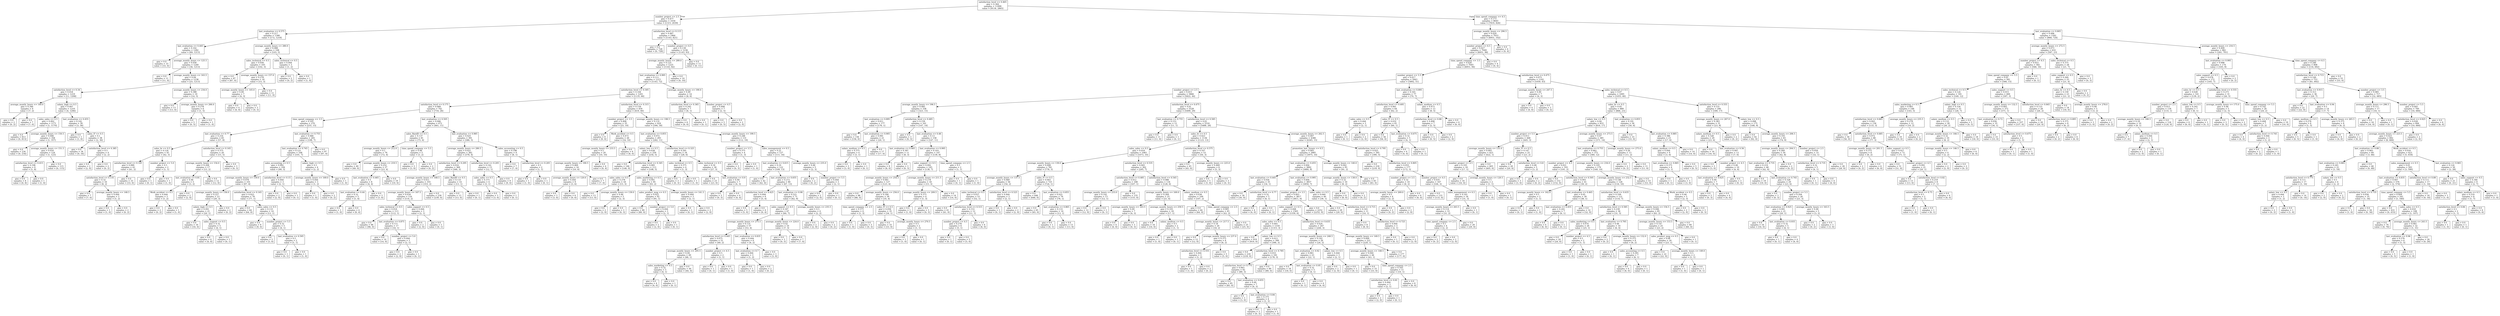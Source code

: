 digraph Tree {
node [shape=box] ;
0 [label="satisfaction_level <= 0.465\ngini = 0.364\nsamples = 11999\nvalue = [9134, 2865]"] ;
1 [label="number_project <= 2.5\ngini = 0.477\nsamples = 3354\nvalue = [1315, 2039]"] ;
0 -> 1 [labeldistance=2.5, labelangle=45, headlabel="True"] ;
2 [label="last_evaluation <= 0.575\ngini = 0.217\nsamples = 1390\nvalue = [172, 1218]"] ;
1 -> 2 ;
3 [label="last_evaluation <= 0.445\ngini = 0.102\nsamples = 1282\nvalue = [69, 1213]"] ;
2 -> 3 ;
4 [label="gini = 0.0\nsamples = 33\nvalue = [33, 0]"] ;
3 -> 4 ;
5 [label="average_montly_hours <= 125.5\ngini = 0.056\nsamples = 1249\nvalue = [36, 1213]"] ;
3 -> 5 ;
6 [label="gini = 0.0\nsamples = 11\nvalue = [11, 0]"] ;
5 -> 6 ;
7 [label="average_montly_hours <= 163.5\ngini = 0.04\nsamples = 1238\nvalue = [25, 1213]"] ;
5 -> 7 ;
8 [label="satisfaction_level <= 0.34\ngini = 0.018\nsamples = 1219\nvalue = [11, 1208]"] ;
7 -> 8 ;
9 [label="average_montly_hours <= 140.0\ngini = 0.346\nsamples = 9\nvalue = [7, 2]"] ;
8 -> 9 ;
10 [label="gini = 0.0\nsamples = 2\nvalue = [0, 2]"] ;
9 -> 10 ;
11 [label="gini = 0.0\nsamples = 7\nvalue = [7, 0]"] ;
9 -> 11 ;
12 [label="salary_high <= 0.5\ngini = 0.007\nsamples = 1210\nvalue = [4, 1206]"] ;
8 -> 12 ;
13 [label="sales_sales <= 0.5\ngini = 0.002\nsamples = 1171\nvalue = [1, 1170]"] ;
12 -> 13 ;
14 [label="gini = 0.0\nsamples = 813\nvalue = [0, 813]"] ;
13 -> 14 ;
15 [label="average_montly_hours <= 150.5\ngini = 0.006\nsamples = 358\nvalue = [1, 357]"] ;
13 -> 15 ;
16 [label="gini = 0.0\nsamples = 234\nvalue = [0, 234]"] ;
15 -> 16 ;
17 [label="average_montly_hours <= 151.5\ngini = 0.016\nsamples = 124\nvalue = [1, 123]"] ;
15 -> 17 ;
18 [label="satisfaction_level <= 0.415\ngini = 0.198\nsamples = 9\nvalue = [1, 8]"] ;
17 -> 18 ;
19 [label="gini = 0.0\nsamples = 8\nvalue = [0, 8]"] ;
18 -> 19 ;
20 [label="gini = 0.0\nsamples = 1\nvalue = [1, 0]"] ;
18 -> 20 ;
21 [label="gini = 0.0\nsamples = 115\nvalue = [0, 115]"] ;
17 -> 21 ;
22 [label="last_evaluation <= 0.455\ngini = 0.142\nsamples = 39\nvalue = [3, 36]"] ;
12 -> 22 ;
23 [label="gini = 0.0\nsamples = 1\nvalue = [1, 0]"] ;
22 -> 23 ;
24 [label="sales_IT <= 0.5\ngini = 0.1\nsamples = 38\nvalue = [2, 36]"] ;
22 -> 24 ;
25 [label="gini = 0.0\nsamples = 34\nvalue = [0, 34]"] ;
24 -> 25 ;
26 [label="satisfaction_level <= 0.385\ngini = 0.5\nsamples = 4\nvalue = [2, 2]"] ;
24 -> 26 ;
27 [label="gini = 0.0\nsamples = 2\nvalue = [2, 0]"] ;
26 -> 27 ;
28 [label="gini = 0.0\nsamples = 2\nvalue = [0, 2]"] ;
26 -> 28 ;
29 [label="average_montly_hours <= 234.0\ngini = 0.388\nsamples = 19\nvalue = [14, 5]"] ;
7 -> 29 ;
30 [label="gini = 0.0\nsamples = 13\nvalue = [13, 0]"] ;
29 -> 30 ;
31 [label="average_montly_hours <= 266.0\ngini = 0.278\nsamples = 6\nvalue = [1, 5]"] ;
29 -> 31 ;
32 [label="gini = 0.0\nsamples = 5\nvalue = [0, 5]"] ;
31 -> 32 ;
33 [label="gini = 0.0\nsamples = 1\nvalue = [1, 0]"] ;
31 -> 33 ;
34 [label="average_montly_hours <= 280.0\ngini = 0.088\nsamples = 108\nvalue = [103, 5]"] ;
2 -> 34 ;
35 [label="sales_technical <= 0.5\ngini = 0.056\nsamples = 105\nvalue = [102, 3]"] ;
34 -> 35 ;
36 [label="gini = 0.0\nsamples = 87\nvalue = [87, 0]"] ;
35 -> 36 ;
37 [label="average_montly_hours <= 157.0\ngini = 0.278\nsamples = 18\nvalue = [15, 3]"] ;
35 -> 37 ;
38 [label="average_montly_hours <= 145.0\ngini = 0.49\nsamples = 7\nvalue = [4, 3]"] ;
37 -> 38 ;
39 [label="gini = 0.0\nsamples = 4\nvalue = [4, 0]"] ;
38 -> 39 ;
40 [label="gini = 0.0\nsamples = 3\nvalue = [0, 3]"] ;
38 -> 40 ;
41 [label="gini = 0.0\nsamples = 11\nvalue = [11, 0]"] ;
37 -> 41 ;
42 [label="sales_technical <= 0.5\ngini = 0.444\nsamples = 3\nvalue = [1, 2]"] ;
34 -> 42 ;
43 [label="gini = 0.0\nsamples = 2\nvalue = [0, 2]"] ;
42 -> 43 ;
44 [label="gini = 0.0\nsamples = 1\nvalue = [1, 0]"] ;
42 -> 44 ;
45 [label="satisfaction_level <= 0.115\ngini = 0.487\nsamples = 1964\nvalue = [1143, 821]"] ;
1 -> 45 ;
46 [label="gini = 0.0\nsamples = 728\nvalue = [0, 728]"] ;
45 -> 46 ;
47 [label="number_project <= 6.5\ngini = 0.139\nsamples = 1236\nvalue = [1143, 93]"] ;
45 -> 47 ;
48 [label="average_montly_hours <= 289.0\ngini = 0.125\nsamples = 1225\nvalue = [1143, 82]"] ;
47 -> 48 ;
49 [label="last_evaluation <= 0.995\ngini = 0.111\nsamples = 1215\nvalue = [1143, 72]"] ;
48 -> 49 ;
50 [label="satisfaction_level <= 0.305\ngini = 0.104\nsamples = 1201\nvalue = [1135, 66]"] ;
49 -> 50 ;
51 [label="satisfaction_level <= 0.175\ngini = 0.068\nsamples = 742\nvalue = [716, 26]"] ;
50 -> 51 ;
52 [label="time_spend_company <= 3.5\ngini = 0.105\nsamples = 270\nvalue = [255, 15]"] ;
51 -> 52 ;
53 [label="last_evaluation <= 0.77\ngini = 0.216\nsamples = 65\nvalue = [57, 8]"] ;
52 -> 53 ;
54 [label="sales_hr <= 0.5\ngini = 0.124\nsamples = 45\nvalue = [42, 3]"] ;
53 -> 54 ;
55 [label="satisfaction_level <= 0.145\ngini = 0.089\nsamples = 43\nvalue = [41, 2]"] ;
54 -> 55 ;
56 [label="satisfaction_level <= 0.135\ngini = 0.32\nsamples = 10\nvalue = [8, 2]"] ;
55 -> 56 ;
57 [label="gini = 0.0\nsamples = 7\nvalue = [7, 0]"] ;
56 -> 57 ;
58 [label="average_montly_hours <= 148.5\ngini = 0.444\nsamples = 3\nvalue = [1, 2]"] ;
56 -> 58 ;
59 [label="gini = 0.0\nsamples = 1\nvalue = [1, 0]"] ;
58 -> 59 ;
60 [label="gini = 0.0\nsamples = 2\nvalue = [0, 2]"] ;
58 -> 60 ;
61 [label="gini = 0.0\nsamples = 33\nvalue = [33, 0]"] ;
55 -> 61 ;
62 [label="number_project <= 5.0\ngini = 0.5\nsamples = 2\nvalue = [1, 1]"] ;
54 -> 62 ;
63 [label="gini = 0.0\nsamples = 1\nvalue = [0, 1]"] ;
62 -> 63 ;
64 [label="gini = 0.0\nsamples = 1\nvalue = [1, 0]"] ;
62 -> 64 ;
65 [label="satisfaction_level <= 0.165\ngini = 0.375\nsamples = 20\nvalue = [15, 5]"] ;
53 -> 65 ;
66 [label="average_montly_hours <= 154.0\ngini = 0.208\nsamples = 17\nvalue = [15, 2]"] ;
65 -> 66 ;
67 [label="last_evaluation <= 0.81\ngini = 0.48\nsamples = 5\nvalue = [3, 2]"] ;
66 -> 67 ;
68 [label="Work_accident <= 0.5\ngini = 0.444\nsamples = 3\nvalue = [1, 2]"] ;
67 -> 68 ;
69 [label="gini = 0.0\nsamples = 2\nvalue = [0, 2]"] ;
68 -> 69 ;
70 [label="gini = 0.0\nsamples = 1\nvalue = [1, 0]"] ;
68 -> 70 ;
71 [label="gini = 0.0\nsamples = 2\nvalue = [2, 0]"] ;
67 -> 71 ;
72 [label="gini = 0.0\nsamples = 12\nvalue = [12, 0]"] ;
66 -> 72 ;
73 [label="gini = 0.0\nsamples = 3\nvalue = [0, 3]"] ;
65 -> 73 ;
74 [label="last_evaluation <= 0.755\ngini = 0.066\nsamples = 205\nvalue = [198, 7]"] ;
52 -> 74 ;
75 [label="last_evaluation <= 0.745\ngini = 0.121\nsamples = 108\nvalue = [101, 7]"] ;
74 -> 75 ;
76 [label="sales_accounting <= 0.5\ngini = 0.092\nsamples = 104\nvalue = [99, 5]"] ;
75 -> 76 ;
77 [label="average_montly_hours <= 159.0\ngini = 0.076\nsamples = 101\nvalue = [97, 4]"] ;
76 -> 77 ;
78 [label="average_montly_hours <= 156.0\ngini = 0.227\nsamples = 23\nvalue = [20, 3]"] ;
77 -> 78 ;
79 [label="salary_high <= 0.5\ngini = 0.091\nsamples = 21\nvalue = [20, 1]"] ;
78 -> 79 ;
80 [label="gini = 0.0\nsamples = 16\nvalue = [16, 0]"] ;
79 -> 80 ;
81 [label="sales_support <= 0.5\ngini = 0.32\nsamples = 5\nvalue = [4, 1]"] ;
79 -> 81 ;
82 [label="gini = 0.0\nsamples = 4\nvalue = [4, 0]"] ;
81 -> 82 ;
83 [label="gini = 0.0\nsamples = 1\nvalue = [0, 1]"] ;
81 -> 83 ;
84 [label="gini = 0.0\nsamples = 2\nvalue = [0, 2]"] ;
78 -> 84 ;
85 [label="satisfaction_level <= 0.165\ngini = 0.025\nsamples = 78\nvalue = [77, 1]"] ;
77 -> 85 ;
86 [label="gini = 0.0\nsamples = 64\nvalue = [64, 0]"] ;
85 -> 86 ;
87 [label="sales_sales <= 0.5\ngini = 0.133\nsamples = 14\nvalue = [13, 1]"] ;
85 -> 87 ;
88 [label="gini = 0.0\nsamples = 9\nvalue = [9, 0]"] ;
87 -> 88 ;
89 [label="number_project <= 5.5\ngini = 0.32\nsamples = 5\nvalue = [4, 1]"] ;
87 -> 89 ;
90 [label="gini = 0.0\nsamples = 3\nvalue = [3, 0]"] ;
89 -> 90 ;
91 [label="last_evaluation <= 0.595\ngini = 0.5\nsamples = 2\nvalue = [1, 1]"] ;
89 -> 91 ;
92 [label="gini = 0.0\nsamples = 1\nvalue = [0, 1]"] ;
91 -> 92 ;
93 [label="gini = 0.0\nsamples = 1\nvalue = [1, 0]"] ;
91 -> 93 ;
94 [label="satisfaction_level <= 0.15\ngini = 0.444\nsamples = 3\nvalue = [2, 1]"] ;
76 -> 94 ;
95 [label="gini = 0.0\nsamples = 2\nvalue = [2, 0]"] ;
94 -> 95 ;
96 [label="gini = 0.0\nsamples = 1\nvalue = [0, 1]"] ;
94 -> 96 ;
97 [label="salary_high <= 0.5\ngini = 0.5\nsamples = 4\nvalue = [2, 2]"] ;
75 -> 97 ;
98 [label="average_montly_hours <= 169.0\ngini = 0.444\nsamples = 3\nvalue = [1, 2]"] ;
97 -> 98 ;
99 [label="gini = 0.0\nsamples = 1\nvalue = [1, 0]"] ;
98 -> 99 ;
100 [label="gini = 0.0\nsamples = 2\nvalue = [0, 2]"] ;
98 -> 100 ;
101 [label="gini = 0.0\nsamples = 1\nvalue = [1, 0]"] ;
97 -> 101 ;
102 [label="gini = 0.0\nsamples = 97\nvalue = [97, 0]"] ;
74 -> 102 ;
103 [label="last_evaluation <= 0.505\ngini = 0.046\nsamples = 472\nvalue = [461, 11]"] ;
51 -> 103 ;
104 [label="sales_RandD <= 0.5\ngini = 0.137\nsamples = 81\nvalue = [75, 6]"] ;
103 -> 104 ;
105 [label="average_montly_hours <= 212.0\ngini = 0.1\nsamples = 76\nvalue = [72, 4]"] ;
104 -> 105 ;
106 [label="gini = 0.0\nsamples = 49\nvalue = [49, 0]"] ;
105 -> 106 ;
107 [label="average_montly_hours <= 219.5\ngini = 0.252\nsamples = 27\nvalue = [23, 4]"] ;
105 -> 107 ;
108 [label="last_evaluation <= 0.465\ngini = 0.5\nsamples = 8\nvalue = [4, 4]"] ;
107 -> 108 ;
109 [label="last_evaluation <= 0.44\ngini = 0.32\nsamples = 5\nvalue = [1, 4]"] ;
108 -> 109 ;
110 [label="gini = 0.0\nsamples = 1\nvalue = [1, 0]"] ;
109 -> 110 ;
111 [label="gini = 0.0\nsamples = 4\nvalue = [0, 4]"] ;
109 -> 111 ;
112 [label="gini = 0.0\nsamples = 3\nvalue = [3, 0]"] ;
108 -> 112 ;
113 [label="gini = 0.0\nsamples = 19\nvalue = [19, 0]"] ;
107 -> 113 ;
114 [label="time_spend_company <= 5.5\ngini = 0.48\nsamples = 5\nvalue = [3, 2]"] ;
104 -> 114 ;
115 [label="gini = 0.0\nsamples = 3\nvalue = [3, 0]"] ;
114 -> 115 ;
116 [label="gini = 0.0\nsamples = 2\nvalue = [0, 2]"] ;
114 -> 116 ;
117 [label="last_evaluation <= 0.985\ngini = 0.025\nsamples = 391\nvalue = [386, 5]"] ;
103 -> 117 ;
118 [label="average_montly_hours <= 280.5\ngini = 0.021\nsamples = 382\nvalue = [378, 4]"] ;
117 -> 118 ;
119 [label="satisfaction_level <= 0.295\ngini = 0.016\nsamples = 369\nvalue = [366, 3]"] ;
118 -> 119 ;
120 [label="average_montly_hours <= 168.5\ngini = 0.011\nsamples = 355\nvalue = [353, 2]"] ;
119 -> 120 ;
121 [label="average_montly_hours <= 167.5\ngini = 0.034\nsamples = 116\nvalue = [114, 2]"] ;
120 -> 121 ;
122 [label="sales_technical <= 0.5\ngini = 0.018\nsamples = 113\nvalue = [112, 1]"] ;
121 -> 122 ;
123 [label="gini = 0.0\nsamples = 96\nvalue = [96, 0]"] ;
122 -> 123 ;
124 [label="last_evaluation <= 0.875\ngini = 0.111\nsamples = 17\nvalue = [16, 1]"] ;
122 -> 124 ;
125 [label="gini = 0.0\nsamples = 14\nvalue = [14, 0]"] ;
124 -> 125 ;
126 [label="number_project <= 5.0\ngini = 0.444\nsamples = 3\nvalue = [2, 1]"] ;
124 -> 126 ;
127 [label="gini = 0.0\nsamples = 2\nvalue = [2, 0]"] ;
126 -> 127 ;
128 [label="gini = 0.0\nsamples = 1\nvalue = [0, 1]"] ;
126 -> 128 ;
129 [label="sales_support <= 0.5\ngini = 0.444\nsamples = 3\nvalue = [2, 1]"] ;
121 -> 129 ;
130 [label="gini = 0.0\nsamples = 2\nvalue = [2, 0]"] ;
129 -> 130 ;
131 [label="gini = 0.0\nsamples = 1\nvalue = [0, 1]"] ;
129 -> 131 ;
132 [label="gini = 0.0\nsamples = 239\nvalue = [239, 0]"] ;
120 -> 132 ;
133 [label="sales_RandD <= 0.5\ngini = 0.133\nsamples = 14\nvalue = [13, 1]"] ;
119 -> 133 ;
134 [label="gini = 0.0\nsamples = 13\nvalue = [13, 0]"] ;
133 -> 134 ;
135 [label="gini = 0.0\nsamples = 1\nvalue = [0, 1]"] ;
133 -> 135 ;
136 [label="satisfaction_level <= 0.205\ngini = 0.142\nsamples = 13\nvalue = [12, 1]"] ;
118 -> 136 ;
137 [label="sales_sales <= 0.5\ngini = 0.375\nsamples = 4\nvalue = [3, 1]"] ;
136 -> 137 ;
138 [label="gini = 0.0\nsamples = 3\nvalue = [3, 0]"] ;
137 -> 138 ;
139 [label="gini = 0.0\nsamples = 1\nvalue = [0, 1]"] ;
137 -> 139 ;
140 [label="gini = 0.0\nsamples = 9\nvalue = [9, 0]"] ;
136 -> 140 ;
141 [label="sales_accounting <= 0.5\ngini = 0.198\nsamples = 9\nvalue = [8, 1]"] ;
117 -> 141 ;
142 [label="gini = 0.0\nsamples = 7\nvalue = [7, 0]"] ;
141 -> 142 ;
143 [label="satisfaction_level <= 0.205\ngini = 0.5\nsamples = 2\nvalue = [1, 1]"] ;
141 -> 143 ;
144 [label="gini = 0.0\nsamples = 1\nvalue = [1, 0]"] ;
143 -> 144 ;
145 [label="gini = 0.0\nsamples = 1\nvalue = [0, 1]"] ;
143 -> 145 ;
146 [label="satisfaction_level <= 0.315\ngini = 0.159\nsamples = 459\nvalue = [419, 40]"] ;
50 -> 146 ;
147 [label="number_project <= 3.5\ngini = 0.408\nsamples = 35\nvalue = [25, 10]"] ;
146 -> 147 ;
148 [label="gini = 0.0\nsamples = 9\nvalue = [9, 0]"] ;
147 -> 148 ;
149 [label="Work_accident <= 0.5\ngini = 0.473\nsamples = 26\nvalue = [16, 10]"] ;
147 -> 149 ;
150 [label="average_montly_hours <= 233.5\ngini = 0.5\nsamples = 20\nvalue = [10, 10]"] ;
149 -> 150 ;
151 [label="average_montly_hours <= 190.5\ngini = 0.469\nsamples = 16\nvalue = [10, 6]"] ;
150 -> 151 ;
152 [label="average_montly_hours <= 120.0\ngini = 0.444\nsamples = 9\nvalue = [3, 6]"] ;
151 -> 152 ;
153 [label="gini = 0.0\nsamples = 3\nvalue = [3, 0]"] ;
152 -> 153 ;
154 [label="gini = 0.0\nsamples = 6\nvalue = [0, 6]"] ;
152 -> 154 ;
155 [label="gini = 0.0\nsamples = 7\nvalue = [7, 0]"] ;
151 -> 155 ;
156 [label="gini = 0.0\nsamples = 4\nvalue = [0, 4]"] ;
150 -> 156 ;
157 [label="gini = 0.0\nsamples = 6\nvalue = [6, 0]"] ;
149 -> 157 ;
158 [label="average_montly_hours <= 198.5\ngini = 0.131\nsamples = 424\nvalue = [394, 30]"] ;
146 -> 158 ;
159 [label="last_evaluation <= 0.855\ngini = 0.072\nsamples = 293\nvalue = [282, 11]"] ;
158 -> 159 ;
160 [label="salary_low <= 0.5\ngini = 0.038\nsamples = 259\nvalue = [254, 5]"] ;
159 -> 160 ;
161 [label="gini = 0.0\nsamples = 146\nvalue = [146, 0]"] ;
160 -> 161 ;
162 [label="satisfaction_level <= 0.345\ngini = 0.085\nsamples = 113\nvalue = [108, 5]"] ;
160 -> 162 ;
163 [label="sales_sales <= 0.5\ngini = 0.278\nsamples = 18\nvalue = [15, 3]"] ;
162 -> 163 ;
164 [label="gini = 0.0\nsamples = 13\nvalue = [13, 0]"] ;
163 -> 164 ;
165 [label="average_montly_hours <= 139.0\ngini = 0.48\nsamples = 5\nvalue = [2, 3]"] ;
163 -> 165 ;
166 [label="gini = 0.0\nsamples = 2\nvalue = [2, 0]"] ;
165 -> 166 ;
167 [label="gini = 0.0\nsamples = 3\nvalue = [0, 3]"] ;
165 -> 167 ;
168 [label="sales_marketing <= 0.5\ngini = 0.041\nsamples = 95\nvalue = [93, 2]"] ;
162 -> 168 ;
169 [label="sales_product_mng <= 0.5\ngini = 0.022\nsamples = 92\nvalue = [91, 1]"] ;
168 -> 169 ;
170 [label="gini = 0.0\nsamples = 89\nvalue = [89, 0]"] ;
169 -> 170 ;
171 [label="number_project <= 5.0\ngini = 0.444\nsamples = 3\nvalue = [2, 1]"] ;
169 -> 171 ;
172 [label="gini = 0.0\nsamples = 2\nvalue = [2, 0]"] ;
171 -> 172 ;
173 [label="gini = 0.0\nsamples = 1\nvalue = [0, 1]"] ;
171 -> 173 ;
174 [label="average_montly_hours <= 141.5\ngini = 0.444\nsamples = 3\nvalue = [2, 1]"] ;
168 -> 174 ;
175 [label="gini = 0.0\nsamples = 1\nvalue = [0, 1]"] ;
174 -> 175 ;
176 [label="gini = 0.0\nsamples = 2\nvalue = [2, 0]"] ;
174 -> 176 ;
177 [label="satisfaction_level <= 0.325\ngini = 0.291\nsamples = 34\nvalue = [28, 6]"] ;
159 -> 177 ;
178 [label="sales_technical <= 0.5\ngini = 0.375\nsamples = 4\nvalue = [1, 3]"] ;
177 -> 178 ;
179 [label="gini = 0.0\nsamples = 3\nvalue = [0, 3]"] ;
178 -> 179 ;
180 [label="gini = 0.0\nsamples = 1\nvalue = [1, 0]"] ;
178 -> 180 ;
181 [label="sales_technical <= 0.5\ngini = 0.18\nsamples = 30\nvalue = [27, 3]"] ;
177 -> 181 ;
182 [label="gini = 0.0\nsamples = 23\nvalue = [23, 0]"] ;
181 -> 182 ;
183 [label="last_evaluation <= 0.9\ngini = 0.49\nsamples = 7\nvalue = [4, 3]"] ;
181 -> 183 ;
184 [label="gini = 0.0\nsamples = 3\nvalue = [0, 3]"] ;
183 -> 184 ;
185 [label="gini = 0.0\nsamples = 4\nvalue = [4, 0]"] ;
183 -> 185 ;
186 [label="average_montly_hours <= 199.5\ngini = 0.248\nsamples = 131\nvalue = [112, 19]"] ;
158 -> 186 ;
187 [label="number_project <= 3.5\ngini = 0.375\nsamples = 4\nvalue = [1, 3]"] ;
186 -> 187 ;
188 [label="gini = 0.0\nsamples = 3\nvalue = [0, 3]"] ;
187 -> 188 ;
189 [label="gini = 0.0\nsamples = 1\nvalue = [1, 0]"] ;
187 -> 189 ;
190 [label="sales_management <= 0.5\ngini = 0.22\nsamples = 127\nvalue = [111, 16]"] ;
186 -> 190 ;
191 [label="last_evaluation <= 0.615\ngini = 0.19\nsamples = 122\nvalue = [109, 13]"] ;
190 -> 191 ;
192 [label="gini = 0.0\nsamples = 42\nvalue = [42, 0]"] ;
191 -> 192 ;
193 [label="last_evaluation <= 0.655\ngini = 0.272\nsamples = 80\nvalue = [67, 13]"] ;
191 -> 193 ;
194 [label="satisfaction_level <= 0.425\ngini = 0.494\nsamples = 9\nvalue = [5, 4]"] ;
193 -> 194 ;
195 [label="gini = 0.0\nsamples = 5\nvalue = [5, 0]"] ;
194 -> 195 ;
196 [label="gini = 0.0\nsamples = 4\nvalue = [0, 4]"] ;
194 -> 196 ;
197 [label="last_evaluation <= 0.98\ngini = 0.221\nsamples = 71\nvalue = [62, 9]"] ;
193 -> 197 ;
198 [label="sales_support <= 0.5\ngini = 0.187\nsamples = 67\nvalue = [60, 7]"] ;
197 -> 198 ;
199 [label="average_montly_hours <= 275.5\ngini = 0.131\nsamples = 57\nvalue = [53, 4]"] ;
198 -> 199 ;
200 [label="satisfaction_level <= 0.445\ngini = 0.075\nsamples = 51\nvalue = [49, 2]"] ;
199 -> 200 ;
201 [label="average_montly_hours <= 205.5\ngini = 0.04\nsamples = 49\nvalue = [48, 1]"] ;
200 -> 201 ;
202 [label="sales_marketing <= 0.5\ngini = 0.32\nsamples = 5\nvalue = [4, 1]"] ;
201 -> 202 ;
203 [label="gini = 0.0\nsamples = 4\nvalue = [4, 0]"] ;
202 -> 203 ;
204 [label="gini = 0.0\nsamples = 1\nvalue = [0, 1]"] ;
202 -> 204 ;
205 [label="gini = 0.0\nsamples = 44\nvalue = [44, 0]"] ;
201 -> 205 ;
206 [label="number_project <= 4.5\ngini = 0.5\nsamples = 2\nvalue = [1, 1]"] ;
200 -> 206 ;
207 [label="gini = 0.0\nsamples = 1\nvalue = [0, 1]"] ;
206 -> 207 ;
208 [label="gini = 0.0\nsamples = 1\nvalue = [1, 0]"] ;
206 -> 208 ;
209 [label="last_evaluation <= 0.835\ngini = 0.444\nsamples = 6\nvalue = [4, 2]"] ;
199 -> 209 ;
210 [label="last_evaluation <= 0.7\ngini = 0.444\nsamples = 3\nvalue = [1, 2]"] ;
209 -> 210 ;
211 [label="gini = 0.0\nsamples = 1\nvalue = [1, 0]"] ;
210 -> 211 ;
212 [label="gini = 0.0\nsamples = 2\nvalue = [0, 2]"] ;
210 -> 212 ;
213 [label="gini = 0.0\nsamples = 3\nvalue = [3, 0]"] ;
209 -> 213 ;
214 [label="average_montly_hours <= 224.0\ngini = 0.42\nsamples = 10\nvalue = [7, 3]"] ;
198 -> 214 ;
215 [label="gini = 0.0\nsamples = 3\nvalue = [0, 3]"] ;
214 -> 215 ;
216 [label="gini = 0.0\nsamples = 7\nvalue = [7, 0]"] ;
214 -> 216 ;
217 [label="average_montly_hours <= 235.5\ngini = 0.5\nsamples = 4\nvalue = [2, 2]"] ;
197 -> 217 ;
218 [label="gini = 0.0\nsamples = 2\nvalue = [2, 0]"] ;
217 -> 218 ;
219 [label="gini = 0.0\nsamples = 2\nvalue = [0, 2]"] ;
217 -> 219 ;
220 [label="average_montly_hours <= 235.0\ngini = 0.48\nsamples = 5\nvalue = [2, 3]"] ;
190 -> 220 ;
221 [label="gini = 0.0\nsamples = 2\nvalue = [0, 2]"] ;
220 -> 221 ;
222 [label="number_project <= 5.5\ngini = 0.444\nsamples = 3\nvalue = [2, 1]"] ;
220 -> 222 ;
223 [label="gini = 0.0\nsamples = 2\nvalue = [2, 0]"] ;
222 -> 223 ;
224 [label="gini = 0.0\nsamples = 1\nvalue = [0, 1]"] ;
222 -> 224 ;
225 [label="average_montly_hours <= 190.0\ngini = 0.49\nsamples = 14\nvalue = [8, 6]"] ;
49 -> 225 ;
226 [label="satisfaction_level <= 0.365\ngini = 0.245\nsamples = 7\nvalue = [6, 1]"] ;
225 -> 226 ;
227 [label="gini = 0.0\nsamples = 6\nvalue = [6, 0]"] ;
226 -> 227 ;
228 [label="gini = 0.0\nsamples = 1\nvalue = [0, 1]"] ;
226 -> 228 ;
229 [label="number_project <= 4.5\ngini = 0.408\nsamples = 7\nvalue = [2, 5]"] ;
225 -> 229 ;
230 [label="gini = 0.0\nsamples = 5\nvalue = [0, 5]"] ;
229 -> 230 ;
231 [label="gini = 0.0\nsamples = 2\nvalue = [2, 0]"] ;
229 -> 231 ;
232 [label="gini = 0.0\nsamples = 10\nvalue = [0, 10]"] ;
48 -> 232 ;
233 [label="gini = 0.0\nsamples = 11\nvalue = [0, 11]"] ;
47 -> 233 ;
234 [label="time_spend_company <= 4.5\ngini = 0.173\nsamples = 8645\nvalue = [7819, 826]"] ;
0 -> 234 [labeldistance=2.5, labelangle=-45, headlabel="False"] ;
235 [label="average_montly_hours <= 290.5\ngini = 0.029\nsamples = 7053\nvalue = [6951, 102]"] ;
234 -> 235 ;
236 [label="number_project <= 6.5\ngini = 0.027\nsamples = 7049\nvalue = [6951, 98]"] ;
235 -> 236 ;
237 [label="time_spend_company <= 3.5\ngini = 0.026\nsamples = 7045\nvalue = [6951, 94]"] ;
236 -> 237 ;
238 [label="number_project <= 5.5\ngini = 0.017\nsamples = 5943\nvalue = [5892, 51]"] ;
237 -> 238 ;
239 [label="number_project <= 2.5\ngini = 0.015\nsamples = 5866\nvalue = [5822, 44]"] ;
238 -> 239 ;
240 [label="average_montly_hours <= 196.5\ngini = 0.085\nsamples = 338\nvalue = [323, 15]"] ;
239 -> 240 ;
241 [label="last_evaluation <= 0.895\ngini = 0.011\nsamples = 177\nvalue = [176, 1]"] ;
240 -> 241 ;
242 [label="gini = 0.0\nsamples = 156\nvalue = [156, 0]"] ;
241 -> 242 ;
243 [label="last_evaluation <= 0.905\ngini = 0.091\nsamples = 21\nvalue = [20, 1]"] ;
241 -> 243 ;
244 [label="salary_medium <= 0.5\ngini = 0.375\nsamples = 4\nvalue = [3, 1]"] ;
243 -> 244 ;
245 [label="gini = 0.0\nsamples = 3\nvalue = [3, 0]"] ;
244 -> 245 ;
246 [label="gini = 0.0\nsamples = 1\nvalue = [0, 1]"] ;
244 -> 246 ;
247 [label="gini = 0.0\nsamples = 17\nvalue = [17, 0]"] ;
243 -> 247 ;
248 [label="satisfaction_level <= 0.485\ngini = 0.159\nsamples = 161\nvalue = [147, 14]"] ;
240 -> 248 ;
249 [label="gini = 0.0\nsamples = 3\nvalue = [0, 3]"] ;
248 -> 249 ;
250 [label="last_evaluation <= 0.48\ngini = 0.13\nsamples = 158\nvalue = [147, 11]"] ;
248 -> 250 ;
251 [label="last_evaluation <= 0.465\ngini = 0.397\nsamples = 11\nvalue = [8, 3]"] ;
250 -> 251 ;
252 [label="gini = 0.0\nsamples = 8\nvalue = [8, 0]"] ;
251 -> 252 ;
253 [label="gini = 0.0\nsamples = 3\nvalue = [0, 3]"] ;
251 -> 253 ;
254 [label="last_evaluation <= 0.995\ngini = 0.103\nsamples = 147\nvalue = [139, 8]"] ;
250 -> 254 ;
255 [label="sales_support <= 0.5\ngini = 0.092\nsamples = 145\nvalue = [138, 7]"] ;
254 -> 255 ;
256 [label="average_montly_hours <= 254.5\ngini = 0.061\nsamples = 127\nvalue = [123, 4]"] ;
255 -> 256 ;
257 [label="gini = 0.0\nsamples = 88\nvalue = [88, 0]"] ;
256 -> 257 ;
258 [label="average_montly_hours <= 256.0\ngini = 0.184\nsamples = 39\nvalue = [35, 4]"] ;
256 -> 258 ;
259 [label="time_spend_company <= 2.5\ngini = 0.375\nsamples = 4\nvalue = [1, 3]"] ;
258 -> 259 ;
260 [label="gini = 0.0\nsamples = 1\nvalue = [1, 0]"] ;
259 -> 260 ;
261 [label="gini = 0.0\nsamples = 3\nvalue = [0, 3]"] ;
259 -> 261 ;
262 [label="sales_IT <= 0.5\ngini = 0.056\nsamples = 35\nvalue = [34, 1]"] ;
258 -> 262 ;
263 [label="gini = 0.0\nsamples = 33\nvalue = [33, 0]"] ;
262 -> 263 ;
264 [label="average_montly_hours <= 270.5\ngini = 0.5\nsamples = 2\nvalue = [1, 1]"] ;
262 -> 264 ;
265 [label="gini = 0.0\nsamples = 1\nvalue = [1, 0]"] ;
264 -> 265 ;
266 [label="gini = 0.0\nsamples = 1\nvalue = [0, 1]"] ;
264 -> 266 ;
267 [label="average_montly_hours <= 211.5\ngini = 0.278\nsamples = 18\nvalue = [15, 3]"] ;
255 -> 267 ;
268 [label="average_montly_hours <= 209.5\ngini = 0.375\nsamples = 4\nvalue = [1, 3]"] ;
267 -> 268 ;
269 [label="gini = 0.0\nsamples = 1\nvalue = [1, 0]"] ;
268 -> 269 ;
270 [label="gini = 0.0\nsamples = 3\nvalue = [0, 3]"] ;
268 -> 270 ;
271 [label="gini = 0.0\nsamples = 14\nvalue = [14, 0]"] ;
267 -> 271 ;
272 [label="time_spend_company <= 2.5\ngini = 0.5\nsamples = 2\nvalue = [1, 1]"] ;
254 -> 272 ;
273 [label="gini = 0.0\nsamples = 1\nvalue = [0, 1]"] ;
272 -> 273 ;
274 [label="gini = 0.0\nsamples = 1\nvalue = [1, 0]"] ;
272 -> 274 ;
275 [label="satisfaction_level <= 0.475\ngini = 0.01\nsamples = 5528\nvalue = [5499, 29]"] ;
239 -> 275 ;
276 [label="last_evaluation <= 0.755\ngini = 0.153\nsamples = 12\nvalue = [11, 1]"] ;
275 -> 276 ;
277 [label="gini = 0.0\nsamples = 11\nvalue = [11, 0]"] ;
276 -> 277 ;
278 [label="gini = 0.0\nsamples = 1\nvalue = [0, 1]"] ;
276 -> 278 ;
279 [label="satisfaction_level <= 0.585\ngini = 0.01\nsamples = 5516\nvalue = [5488, 28]"] ;
275 -> 279 ;
280 [label="sales_hr <= 0.5\ngini = 0.023\nsamples = 1136\nvalue = [1123, 13]"] ;
279 -> 280 ;
281 [label="sales_sales <= 0.5\ngini = 0.018\nsamples = 1083\nvalue = [1073, 10]"] ;
280 -> 281 ;
282 [label="average_montly_hours <= 139.0\ngini = 0.008\nsamples = 781\nvalue = [778, 3]"] ;
281 -> 282 ;
283 [label="average_montly_hours <= 137.5\ngini = 0.069\nsamples = 56\nvalue = [54, 2]"] ;
282 -> 283 ;
284 [label="sales_technical <= 0.5\ngini = 0.037\nsamples = 53\nvalue = [52, 1]"] ;
283 -> 284 ;
285 [label="gini = 0.0\nsamples = 41\nvalue = [41, 0]"] ;
284 -> 285 ;
286 [label="satisfaction_level <= 0.515\ngini = 0.153\nsamples = 12\nvalue = [11, 1]"] ;
284 -> 286 ;
287 [label="number_project <= 4.5\ngini = 0.278\nsamples = 6\nvalue = [5, 1]"] ;
286 -> 287 ;
288 [label="gini = 0.0\nsamples = 1\nvalue = [0, 1]"] ;
287 -> 288 ;
289 [label="gini = 0.0\nsamples = 5\nvalue = [5, 0]"] ;
287 -> 289 ;
290 [label="gini = 0.0\nsamples = 6\nvalue = [6, 0]"] ;
286 -> 290 ;
291 [label="satisfaction_level <= 0.525\ngini = 0.444\nsamples = 3\nvalue = [2, 1]"] ;
283 -> 291 ;
292 [label="gini = 0.0\nsamples = 1\nvalue = [0, 1]"] ;
291 -> 292 ;
293 [label="gini = 0.0\nsamples = 2\nvalue = [2, 0]"] ;
291 -> 293 ;
294 [label="sales_IT <= 0.5\ngini = 0.003\nsamples = 725\nvalue = [724, 1]"] ;
282 -> 294 ;
295 [label="gini = 0.0\nsamples = 646\nvalue = [646, 0]"] ;
294 -> 295 ;
296 [label="last_evaluation <= 0.855\ngini = 0.025\nsamples = 79\nvalue = [78, 1]"] ;
294 -> 296 ;
297 [label="gini = 0.0\nsamples = 65\nvalue = [65, 0]"] ;
296 -> 297 ;
298 [label="last_evaluation <= 0.865\ngini = 0.133\nsamples = 14\nvalue = [13, 1]"] ;
296 -> 298 ;
299 [label="gini = 0.0\nsamples = 1\nvalue = [0, 1]"] ;
298 -> 299 ;
300 [label="gini = 0.0\nsamples = 13\nvalue = [13, 0]"] ;
298 -> 300 ;
301 [label="satisfaction_level <= 0.535\ngini = 0.045\nsamples = 302\nvalue = [295, 7]"] ;
281 -> 301 ;
302 [label="satisfaction_level <= 0.485\ngini = 0.012\nsamples = 168\nvalue = [167, 1]"] ;
301 -> 302 ;
303 [label="average_montly_hours <= 233.0\ngini = 0.142\nsamples = 13\nvalue = [12, 1]"] ;
302 -> 303 ;
304 [label="gini = 0.0\nsamples = 12\nvalue = [12, 0]"] ;
303 -> 304 ;
305 [label="gini = 0.0\nsamples = 1\nvalue = [0, 1]"] ;
303 -> 305 ;
306 [label="gini = 0.0\nsamples = 155\nvalue = [155, 0]"] ;
302 -> 306 ;
307 [label="satisfaction_level <= 0.545\ngini = 0.086\nsamples = 134\nvalue = [128, 6]"] ;
301 -> 307 ;
308 [label="average_montly_hours <= 169.0\ngini = 0.269\nsamples = 25\nvalue = [21, 4]"] ;
307 -> 308 ;
309 [label="average_montly_hours <= 163.5\ngini = 0.49\nsamples = 7\nvalue = [4, 3]"] ;
308 -> 309 ;
310 [label="gini = 0.0\nsamples = 4\nvalue = [4, 0]"] ;
309 -> 310 ;
311 [label="gini = 0.0\nsamples = 3\nvalue = [0, 3]"] ;
309 -> 311 ;
312 [label="average_montly_hours <= 259.5\ngini = 0.105\nsamples = 18\nvalue = [17, 1]"] ;
308 -> 312 ;
313 [label="gini = 0.0\nsamples = 16\nvalue = [16, 0]"] ;
312 -> 313 ;
314 [label="salary_medium <= 0.5\ngini = 0.5\nsamples = 2\nvalue = [1, 1]"] ;
312 -> 314 ;
315 [label="gini = 0.0\nsamples = 1\nvalue = [1, 0]"] ;
314 -> 315 ;
316 [label="gini = 0.0\nsamples = 1\nvalue = [0, 1]"] ;
314 -> 316 ;
317 [label="salary_medium <= 0.5\ngini = 0.036\nsamples = 109\nvalue = [107, 2]"] ;
307 -> 317 ;
318 [label="gini = 0.0\nsamples = 64\nvalue = [64, 0]"] ;
317 -> 318 ;
319 [label="time_spend_company <= 2.5\ngini = 0.085\nsamples = 45\nvalue = [43, 2]"] ;
317 -> 319 ;
320 [label="average_montly_hours <= 217.5\ngini = 0.18\nsamples = 20\nvalue = [18, 2]"] ;
319 -> 320 ;
321 [label="gini = 0.0\nsamples = 12\nvalue = [12, 0]"] ;
320 -> 321 ;
322 [label="average_montly_hours <= 237.0\ngini = 0.375\nsamples = 8\nvalue = [6, 2]"] ;
320 -> 322 ;
323 [label="satisfaction_level <= 0.555\ngini = 0.444\nsamples = 3\nvalue = [1, 2]"] ;
322 -> 323 ;
324 [label="gini = 0.0\nsamples = 1\nvalue = [1, 0]"] ;
323 -> 324 ;
325 [label="gini = 0.0\nsamples = 2\nvalue = [0, 2]"] ;
323 -> 325 ;
326 [label="gini = 0.0\nsamples = 5\nvalue = [5, 0]"] ;
322 -> 326 ;
327 [label="gini = 0.0\nsamples = 25\nvalue = [25, 0]"] ;
319 -> 327 ;
328 [label="satisfaction_level <= 0.575\ngini = 0.107\nsamples = 53\nvalue = [50, 3]"] ;
280 -> 328 ;
329 [label="gini = 0.0\nsamples = 45\nvalue = [45, 0]"] ;
328 -> 329 ;
330 [label="average_montly_hours <= 225.0\ngini = 0.469\nsamples = 8\nvalue = [5, 3]"] ;
328 -> 330 ;
331 [label="gini = 0.0\nsamples = 5\nvalue = [5, 0]"] ;
330 -> 331 ;
332 [label="gini = 0.0\nsamples = 3\nvalue = [0, 3]"] ;
330 -> 332 ;
333 [label="average_montly_hours <= 262.5\ngini = 0.007\nsamples = 4380\nvalue = [4365, 15]"] ;
279 -> 333 ;
334 [label="promotion_last_5years <= 0.5\ngini = 0.005\nsamples = 3985\nvalue = [3975, 10]"] ;
333 -> 334 ;
335 [label="last_evaluation <= 0.455\ngini = 0.004\nsamples = 3892\nvalue = [3884, 8]"] ;
334 -> 335 ;
336 [label="last_evaluation <= 0.445\ngini = 0.056\nsamples = 35\nvalue = [34, 1]"] ;
335 -> 336 ;
337 [label="gini = 0.0\nsamples = 30\nvalue = [30, 0]"] ;
336 -> 337 ;
338 [label="satisfaction_level <= 0.77\ngini = 0.32\nsamples = 5\nvalue = [4, 1]"] ;
336 -> 338 ;
339 [label="gini = 0.0\nsamples = 4\nvalue = [4, 0]"] ;
338 -> 339 ;
340 [label="gini = 0.0\nsamples = 1\nvalue = [0, 1]"] ;
338 -> 340 ;
341 [label="last_evaluation <= 0.995\ngini = 0.004\nsamples = 3857\nvalue = [3850, 7]"] ;
335 -> 341 ;
342 [label="number_project <= 3.5\ngini = 0.003\nsamples = 3817\nvalue = [3811, 6]"] ;
341 -> 342 ;
343 [label="sales_support <= 0.5\ngini = 0.008\nsamples = 1565\nvalue = [1559, 6]"] ;
342 -> 343 ;
344 [label="sales_sales <= 0.5\ngini = 0.005\nsamples = 1318\nvalue = [1315, 3]"] ;
343 -> 344 ;
345 [label="gini = 0.0\nsamples = 919\nvalue = [919, 0]"] ;
344 -> 345 ;
346 [label="salary_low <= 0.5\ngini = 0.015\nsamples = 399\nvalue = [396, 3]"] ;
344 -> 346 ;
347 [label="gini = 0.0\nsamples = 218\nvalue = [218, 0]"] ;
346 -> 347 ;
348 [label="satisfaction_level <= 0.785\ngini = 0.033\nsamples = 181\nvalue = [178, 3]"] ;
346 -> 348 ;
349 [label="satisfaction_level <= 0.775\ngini = 0.063\nsamples = 92\nvalue = [89, 3]"] ;
348 -> 349 ;
350 [label="gini = 0.0\nsamples = 85\nvalue = [85, 0]"] ;
349 -> 350 ;
351 [label="last_evaluation <= 0.655\ngini = 0.49\nsamples = 7\nvalue = [4, 3]"] ;
349 -> 351 ;
352 [label="gini = 0.0\nsamples = 3\nvalue = [3, 0]"] ;
351 -> 352 ;
353 [label="last_evaluation <= 0.84\ngini = 0.375\nsamples = 4\nvalue = [1, 3]"] ;
351 -> 353 ;
354 [label="gini = 0.0\nsamples = 3\nvalue = [0, 3]"] ;
353 -> 354 ;
355 [label="gini = 0.0\nsamples = 1\nvalue = [1, 0]"] ;
353 -> 355 ;
356 [label="gini = 0.0\nsamples = 89\nvalue = [89, 0]"] ;
348 -> 356 ;
357 [label="satisfaction_level <= 0.635\ngini = 0.024\nsamples = 247\nvalue = [244, 3]"] ;
343 -> 357 ;
358 [label="average_montly_hours <= 248.5\ngini = 0.142\nsamples = 26\nvalue = [24, 2]"] ;
357 -> 358 ;
359 [label="last_evaluation <= 0.92\ngini = 0.083\nsamples = 23\nvalue = [22, 1]"] ;
358 -> 359 ;
360 [label="gini = 0.0\nsamples = 18\nvalue = [18, 0]"] ;
359 -> 360 ;
361 [label="last_evaluation <= 0.95\ngini = 0.32\nsamples = 5\nvalue = [4, 1]"] ;
359 -> 361 ;
362 [label="gini = 0.0\nsamples = 1\nvalue = [0, 1]"] ;
361 -> 362 ;
363 [label="gini = 0.0\nsamples = 4\nvalue = [4, 0]"] ;
361 -> 363 ;
364 [label="salary_low <= 0.5\ngini = 0.444\nsamples = 3\nvalue = [2, 1]"] ;
358 -> 364 ;
365 [label="gini = 0.0\nsamples = 2\nvalue = [2, 0]"] ;
364 -> 365 ;
366 [label="gini = 0.0\nsamples = 1\nvalue = [0, 1]"] ;
364 -> 366 ;
367 [label="average_montly_hours <= 149.5\ngini = 0.009\nsamples = 221\nvalue = [220, 1]"] ;
357 -> 367 ;
368 [label="average_montly_hours <= 148.5\ngini = 0.044\nsamples = 44\nvalue = [43, 1]"] ;
367 -> 368 ;
369 [label="gini = 0.0\nsamples = 33\nvalue = [33, 0]"] ;
368 -> 369 ;
370 [label="time_spend_company <= 2.5\ngini = 0.165\nsamples = 11\nvalue = [10, 1]"] ;
368 -> 370 ;
371 [label="satisfaction_level <= 0.81\ngini = 0.444\nsamples = 3\nvalue = [2, 1]"] ;
370 -> 371 ;
372 [label="gini = 0.0\nsamples = 2\nvalue = [2, 0]"] ;
371 -> 372 ;
373 [label="gini = 0.0\nsamples = 1\nvalue = [0, 1]"] ;
371 -> 373 ;
374 [label="gini = 0.0\nsamples = 8\nvalue = [8, 0]"] ;
370 -> 374 ;
375 [label="gini = 0.0\nsamples = 177\nvalue = [177, 0]"] ;
367 -> 375 ;
376 [label="gini = 0.0\nsamples = 2252\nvalue = [2252, 0]"] ;
342 -> 376 ;
377 [label="sales_sales <= 0.5\ngini = 0.049\nsamples = 40\nvalue = [39, 1]"] ;
341 -> 377 ;
378 [label="gini = 0.0\nsamples = 29\nvalue = [29, 0]"] ;
377 -> 378 ;
379 [label="satisfaction_level <= 0.715\ngini = 0.165\nsamples = 11\nvalue = [10, 1]"] ;
377 -> 379 ;
380 [label="gini = 0.0\nsamples = 8\nvalue = [8, 0]"] ;
379 -> 380 ;
381 [label="satisfaction_level <= 0.725\ngini = 0.444\nsamples = 3\nvalue = [2, 1]"] ;
379 -> 381 ;
382 [label="gini = 0.0\nsamples = 1\nvalue = [0, 1]"] ;
381 -> 382 ;
383 [label="gini = 0.0\nsamples = 2\nvalue = [2, 0]"] ;
381 -> 383 ;
384 [label="average_montly_hours <= 140.0\ngini = 0.042\nsamples = 93\nvalue = [91, 2]"] ;
334 -> 384 ;
385 [label="average_montly_hours <= 138.0\ngini = 0.32\nsamples = 10\nvalue = [8, 2]"] ;
384 -> 385 ;
386 [label="gini = 0.0\nsamples = 8\nvalue = [8, 0]"] ;
385 -> 386 ;
387 [label="gini = 0.0\nsamples = 2\nvalue = [0, 2]"] ;
385 -> 387 ;
388 [label="gini = 0.0\nsamples = 83\nvalue = [83, 0]"] ;
384 -> 388 ;
389 [label="satisfaction_level <= 0.795\ngini = 0.025\nsamples = 395\nvalue = [390, 5]"] ;
333 -> 389 ;
390 [label="gini = 0.0\nsamples = 218\nvalue = [218, 0]"] ;
389 -> 390 ;
391 [label="satisfaction_level <= 0.805\ngini = 0.055\nsamples = 177\nvalue = [172, 5]"] ;
389 -> 391 ;
392 [label="number_project <= 3.5\ngini = 0.32\nsamples = 10\nvalue = [8, 2]"] ;
391 -> 392 ;
393 [label="average_montly_hours <= 269.0\ngini = 0.5\nsamples = 4\nvalue = [2, 2]"] ;
392 -> 393 ;
394 [label="gini = 0.0\nsamples = 2\nvalue = [0, 2]"] ;
393 -> 394 ;
395 [label="gini = 0.0\nsamples = 2\nvalue = [2, 0]"] ;
393 -> 395 ;
396 [label="gini = 0.0\nsamples = 6\nvalue = [6, 0]"] ;
392 -> 396 ;
397 [label="number_project <= 4.5\ngini = 0.035\nsamples = 167\nvalue = [164, 3]"] ;
391 -> 397 ;
398 [label="gini = 0.0\nsamples = 133\nvalue = [133, 0]"] ;
397 -> 398 ;
399 [label="sales_management <= 0.5\ngini = 0.161\nsamples = 34\nvalue = [31, 3]"] ;
397 -> 399 ;
400 [label="average_montly_hours <= 263.5\ngini = 0.114\nsamples = 33\nvalue = [31, 2]"] ;
399 -> 400 ;
401 [label="time_spend_company <= 2.5\ngini = 0.5\nsamples = 4\nvalue = [2, 2]"] ;
400 -> 401 ;
402 [label="gini = 0.0\nsamples = 2\nvalue = [0, 2]"] ;
401 -> 402 ;
403 [label="gini = 0.0\nsamples = 2\nvalue = [2, 0]"] ;
401 -> 403 ;
404 [label="gini = 0.0\nsamples = 29\nvalue = [29, 0]"] ;
400 -> 404 ;
405 [label="gini = 0.0\nsamples = 1\nvalue = [0, 1]"] ;
399 -> 405 ;
406 [label="last_evaluation <= 0.895\ngini = 0.165\nsamples = 77\nvalue = [70, 7]"] ;
238 -> 406 ;
407 [label="satisfaction_level <= 0.495\ngini = 0.061\nsamples = 64\nvalue = [62, 2]"] ;
406 -> 407 ;
408 [label="sales_sales <= 0.5\ngini = 0.444\nsamples = 3\nvalue = [2, 1]"] ;
407 -> 408 ;
409 [label="gini = 0.0\nsamples = 1\nvalue = [0, 1]"] ;
408 -> 409 ;
410 [label="gini = 0.0\nsamples = 2\nvalue = [2, 0]"] ;
408 -> 410 ;
411 [label="sales_IT <= 0.5\ngini = 0.032\nsamples = 61\nvalue = [60, 1]"] ;
407 -> 411 ;
412 [label="gini = 0.0\nsamples = 56\nvalue = [56, 0]"] ;
411 -> 412 ;
413 [label="last_evaluation <= 0.675\ngini = 0.32\nsamples = 5\nvalue = [4, 1]"] ;
411 -> 413 ;
414 [label="gini = 0.0\nsamples = 4\nvalue = [4, 0]"] ;
413 -> 414 ;
415 [label="gini = 0.0\nsamples = 1\nvalue = [0, 1]"] ;
413 -> 415 ;
416 [label="salary_medium <= 0.5\ngini = 0.473\nsamples = 13\nvalue = [8, 5]"] ;
406 -> 416 ;
417 [label="satisfaction_level <= 0.88\ngini = 0.408\nsamples = 7\nvalue = [2, 5]"] ;
416 -> 417 ;
418 [label="gini = 0.0\nsamples = 5\nvalue = [0, 5]"] ;
417 -> 418 ;
419 [label="gini = 0.0\nsamples = 2\nvalue = [2, 0]"] ;
417 -> 419 ;
420 [label="gini = 0.0\nsamples = 6\nvalue = [6, 0]"] ;
416 -> 420 ;
421 [label="satisfaction_level <= 0.475\ngini = 0.075\nsamples = 1102\nvalue = [1059, 43]"] ;
237 -> 421 ;
422 [label="average_montly_hours <= 247.5\ngini = 0.49\nsamples = 7\nvalue = [4, 3]"] ;
421 -> 422 ;
423 [label="gini = 0.0\nsamples = 4\nvalue = [4, 0]"] ;
422 -> 423 ;
424 [label="gini = 0.0\nsamples = 3\nvalue = [0, 3]"] ;
422 -> 424 ;
425 [label="sales_technical <= 0.5\ngini = 0.07\nsamples = 1095\nvalue = [1055, 40]"] ;
421 -> 425 ;
426 [label="sales_hr <= 0.5\ngini = 0.05\nsamples = 889\nvalue = [866, 23]"] ;
425 -> 426 ;
427 [label="salary_low <= 0.5\ngini = 0.04\nsamples = 833\nvalue = [816, 17]"] ;
426 -> 427 ;
428 [label="number_project <= 5.5\ngini = 0.013\nsamples = 448\nvalue = [445, 3]"] ;
427 -> 428 ;
429 [label="average_montly_hours <= 131.0\ngini = 0.005\nsamples = 423\nvalue = [422, 1]"] ;
428 -> 429 ;
430 [label="number_project <= 4.5\ngini = 0.105\nsamples = 18\nvalue = [17, 1]"] ;
429 -> 430 ;
431 [label="gini = 0.0\nsamples = 16\nvalue = [16, 0]"] ;
430 -> 431 ;
432 [label="average_montly_hours <= 120.5\ngini = 0.5\nsamples = 2\nvalue = [1, 1]"] ;
430 -> 432 ;
433 [label="gini = 0.0\nsamples = 1\nvalue = [1, 0]"] ;
432 -> 433 ;
434 [label="gini = 0.0\nsamples = 1\nvalue = [0, 1]"] ;
432 -> 434 ;
435 [label="gini = 0.0\nsamples = 405\nvalue = [405, 0]"] ;
429 -> 435 ;
436 [label="sales_IT <= 0.5\ngini = 0.147\nsamples = 25\nvalue = [23, 2]"] ;
428 -> 436 ;
437 [label="gini = 0.0\nsamples = 20\nvalue = [20, 0]"] ;
436 -> 437 ;
438 [label="satisfaction_level <= 0.8\ngini = 0.48\nsamples = 5\nvalue = [3, 2]"] ;
436 -> 438 ;
439 [label="gini = 0.0\nsamples = 3\nvalue = [3, 0]"] ;
438 -> 439 ;
440 [label="gini = 0.0\nsamples = 2\nvalue = [0, 2]"] ;
438 -> 440 ;
441 [label="average_montly_hours <= 273.5\ngini = 0.07\nsamples = 385\nvalue = [371, 14]"] ;
427 -> 441 ;
442 [label="last_evaluation <= 0.755\ngini = 0.062\nsamples = 372\nvalue = [360, 12]"] ;
441 -> 442 ;
443 [label="number_project <= 4.5\ngini = 0.021\nsamples = 193\nvalue = [191, 2]"] ;
442 -> 443 ;
444 [label="gini = 0.0\nsamples = 152\nvalue = [152, 0]"] ;
443 -> 444 ;
445 [label="satisfaction_level <= 0.505\ngini = 0.093\nsamples = 41\nvalue = [39, 2]"] ;
443 -> 445 ;
446 [label="average_montly_hours <= 162.0\ngini = 0.5\nsamples = 2\nvalue = [1, 1]"] ;
445 -> 446 ;
447 [label="gini = 0.0\nsamples = 1\nvalue = [0, 1]"] ;
446 -> 447 ;
448 [label="gini = 0.0\nsamples = 1\nvalue = [1, 0]"] ;
446 -> 448 ;
449 [label="last_evaluation <= 0.465\ngini = 0.05\nsamples = 39\nvalue = [38, 1]"] ;
445 -> 449 ;
450 [label="last_evaluation <= 0.455\ngini = 0.245\nsamples = 7\nvalue = [6, 1]"] ;
449 -> 450 ;
451 [label="gini = 0.0\nsamples = 6\nvalue = [6, 0]"] ;
450 -> 451 ;
452 [label="gini = 0.0\nsamples = 1\nvalue = [0, 1]"] ;
450 -> 452 ;
453 [label="gini = 0.0\nsamples = 32\nvalue = [32, 0]"] ;
449 -> 453 ;
454 [label="average_montly_hours <= 234.0\ngini = 0.105\nsamples = 179\nvalue = [169, 10]"] ;
442 -> 454 ;
455 [label="average_montly_hours <= 232.5\ngini = 0.146\nsamples = 126\nvalue = [116, 10]"] ;
454 -> 455 ;
456 [label="satisfaction_level <= 0.635\ngini = 0.109\nsamples = 121\nvalue = [114, 7]"] ;
455 -> 456 ;
457 [label="satisfaction_level <= 0.585\ngini = 0.239\nsamples = 36\nvalue = [31, 5]"] ;
456 -> 457 ;
458 [label="sales_marketing <= 0.5\ngini = 0.074\nsamples = 26\nvalue = [25, 1]"] ;
457 -> 458 ;
459 [label="gini = 0.0\nsamples = 24\nvalue = [24, 0]"] ;
458 -> 459 ;
460 [label="number_project <= 4.5\ngini = 0.5\nsamples = 2\nvalue = [1, 1]"] ;
458 -> 460 ;
461 [label="gini = 0.0\nsamples = 1\nvalue = [1, 0]"] ;
460 -> 461 ;
462 [label="gini = 0.0\nsamples = 1\nvalue = [0, 1]"] ;
460 -> 462 ;
463 [label="last_evaluation <= 0.795\ngini = 0.48\nsamples = 10\nvalue = [6, 4]"] ;
457 -> 463 ;
464 [label="gini = 0.0\nsamples = 2\nvalue = [0, 2]"] ;
463 -> 464 ;
465 [label="average_montly_hours <= 132.0\ngini = 0.375\nsamples = 8\nvalue = [6, 2]"] ;
463 -> 465 ;
466 [label="gini = 0.0\nsamples = 1\nvalue = [0, 1]"] ;
465 -> 466 ;
467 [label="sales_accounting <= 0.5\ngini = 0.245\nsamples = 7\nvalue = [6, 1]"] ;
465 -> 467 ;
468 [label="gini = 0.0\nsamples = 6\nvalue = [6, 0]"] ;
467 -> 468 ;
469 [label="gini = 0.0\nsamples = 1\nvalue = [0, 1]"] ;
467 -> 469 ;
470 [label="average_montly_hours <= 154.5\ngini = 0.046\nsamples = 85\nvalue = [83, 2]"] ;
456 -> 470 ;
471 [label="average_montly_hours <= 153.5\ngini = 0.147\nsamples = 25\nvalue = [23, 2]"] ;
470 -> 471 ;
472 [label="sales_product_mng <= 0.5\ngini = 0.08\nsamples = 24\nvalue = [23, 1]"] ;
471 -> 472 ;
473 [label="gini = 0.0\nsamples = 22\nvalue = [22, 0]"] ;
472 -> 473 ;
474 [label="average_montly_hours <= 149.0\ngini = 0.5\nsamples = 2\nvalue = [1, 1]"] ;
472 -> 474 ;
475 [label="gini = 0.0\nsamples = 1\nvalue = [1, 0]"] ;
474 -> 475 ;
476 [label="gini = 0.0\nsamples = 1\nvalue = [0, 1]"] ;
474 -> 476 ;
477 [label="gini = 0.0\nsamples = 1\nvalue = [0, 1]"] ;
471 -> 477 ;
478 [label="gini = 0.0\nsamples = 60\nvalue = [60, 0]"] ;
470 -> 478 ;
479 [label="Work_accident <= 0.5\ngini = 0.48\nsamples = 5\nvalue = [2, 3]"] ;
455 -> 479 ;
480 [label="gini = 0.0\nsamples = 2\nvalue = [2, 0]"] ;
479 -> 480 ;
481 [label="gini = 0.0\nsamples = 3\nvalue = [0, 3]"] ;
479 -> 481 ;
482 [label="gini = 0.0\nsamples = 53\nvalue = [53, 0]"] ;
454 -> 482 ;
483 [label="average_montly_hours <= 275.0\ngini = 0.26\nsamples = 13\nvalue = [11, 2]"] ;
441 -> 483 ;
484 [label="gini = 0.0\nsamples = 2\nvalue = [0, 2]"] ;
483 -> 484 ;
485 [label="gini = 0.0\nsamples = 11\nvalue = [11, 0]"] ;
483 -> 485 ;
486 [label="last_evaluation <= 0.855\ngini = 0.191\nsamples = 56\nvalue = [50, 6]"] ;
426 -> 486 ;
487 [label="gini = 0.0\nsamples = 33\nvalue = [33, 0]"] ;
486 -> 487 ;
488 [label="last_evaluation <= 0.885\ngini = 0.386\nsamples = 23\nvalue = [17, 6]"] ;
486 -> 488 ;
489 [label="salary_medium <= 0.5\ngini = 0.444\nsamples = 9\nvalue = [3, 6]"] ;
488 -> 489 ;
490 [label="last_evaluation <= 0.865\ngini = 0.375\nsamples = 4\nvalue = [3, 1]"] ;
489 -> 490 ;
491 [label="gini = 0.0\nsamples = 1\nvalue = [0, 1]"] ;
490 -> 491 ;
492 [label="gini = 0.0\nsamples = 3\nvalue = [3, 0]"] ;
490 -> 492 ;
493 [label="gini = 0.0\nsamples = 5\nvalue = [0, 5]"] ;
489 -> 493 ;
494 [label="gini = 0.0\nsamples = 14\nvalue = [14, 0]"] ;
488 -> 494 ;
495 [label="satisfaction_level <= 0.555\ngini = 0.151\nsamples = 206\nvalue = [189, 17]"] ;
425 -> 495 ;
496 [label="average_montly_hours <= 267.0\ngini = 0.383\nsamples = 31\nvalue = [23, 8]"] ;
495 -> 496 ;
497 [label="salary_medium <= 0.5\ngini = 0.328\nsamples = 29\nvalue = [23, 6]"] ;
496 -> 497 ;
498 [label="gini = 0.0\nsamples = 16\nvalue = [16, 0]"] ;
497 -> 498 ;
499 [label="last_evaluation <= 0.56\ngini = 0.497\nsamples = 13\nvalue = [7, 6]"] ;
497 -> 499 ;
500 [label="gini = 0.0\nsamples = 3\nvalue = [3, 0]"] ;
499 -> 500 ;
501 [label="number_project <= 4.5\ngini = 0.48\nsamples = 10\nvalue = [4, 6]"] ;
499 -> 501 ;
502 [label="last_evaluation <= 0.625\ngini = 0.49\nsamples = 7\nvalue = [4, 3]"] ;
501 -> 502 ;
503 [label="gini = 0.0\nsamples = 3\nvalue = [0, 3]"] ;
502 -> 503 ;
504 [label="gini = 0.0\nsamples = 4\nvalue = [4, 0]"] ;
502 -> 504 ;
505 [label="gini = 0.0\nsamples = 3\nvalue = [0, 3]"] ;
501 -> 505 ;
506 [label="gini = 0.0\nsamples = 2\nvalue = [0, 2]"] ;
496 -> 506 ;
507 [label="salary_low <= 0.5\ngini = 0.098\nsamples = 175\nvalue = [166, 9]"] ;
495 -> 507 ;
508 [label="gini = 0.0\nsamples = 92\nvalue = [92, 0]"] ;
507 -> 508 ;
509 [label="average_montly_hours <= 206.5\ngini = 0.193\nsamples = 83\nvalue = [74, 9]"] ;
507 -> 509 ;
510 [label="average_montly_hours <= 204.5\ngini = 0.269\nsamples = 50\nvalue = [42, 8]"] ;
509 -> 510 ;
511 [label="last_evaluation <= 0.735\ngini = 0.219\nsamples = 48\nvalue = [42, 6]"] ;
510 -> 511 ;
512 [label="gini = 0.0\nsamples = 19\nvalue = [19, 0]"] ;
511 -> 512 ;
513 [label="last_evaluation <= 0.745\ngini = 0.328\nsamples = 29\nvalue = [23, 6]"] ;
511 -> 513 ;
514 [label="gini = 0.0\nsamples = 3\nvalue = [0, 3]"] ;
513 -> 514 ;
515 [label="number_project <= 5.5\ngini = 0.204\nsamples = 26\nvalue = [23, 3]"] ;
513 -> 515 ;
516 [label="last_evaluation <= 0.925\ngini = 0.091\nsamples = 21\nvalue = [20, 1]"] ;
515 -> 516 ;
517 [label="gini = 0.0\nsamples = 16\nvalue = [16, 0]"] ;
516 -> 517 ;
518 [label="last_evaluation <= 0.935\ngini = 0.32\nsamples = 5\nvalue = [4, 1]"] ;
516 -> 518 ;
519 [label="gini = 0.0\nsamples = 1\nvalue = [0, 1]"] ;
518 -> 519 ;
520 [label="gini = 0.0\nsamples = 4\nvalue = [4, 0]"] ;
518 -> 520 ;
521 [label="average_montly_hours <= 163.5\ngini = 0.48\nsamples = 5\nvalue = [3, 2]"] ;
515 -> 521 ;
522 [label="gini = 0.0\nsamples = 2\nvalue = [0, 2]"] ;
521 -> 522 ;
523 [label="gini = 0.0\nsamples = 3\nvalue = [3, 0]"] ;
521 -> 523 ;
524 [label="gini = 0.0\nsamples = 2\nvalue = [0, 2]"] ;
510 -> 524 ;
525 [label="number_project <= 2.5\ngini = 0.059\nsamples = 33\nvalue = [32, 1]"] ;
509 -> 525 ;
526 [label="satisfaction_level <= 0.735\ngini = 0.32\nsamples = 5\nvalue = [4, 1]"] ;
525 -> 526 ;
527 [label="gini = 0.0\nsamples = 1\nvalue = [0, 1]"] ;
526 -> 527 ;
528 [label="gini = 0.0\nsamples = 4\nvalue = [4, 0]"] ;
526 -> 528 ;
529 [label="gini = 0.0\nsamples = 28\nvalue = [28, 0]"] ;
525 -> 529 ;
530 [label="gini = 0.0\nsamples = 4\nvalue = [0, 4]"] ;
236 -> 530 ;
531 [label="gini = 0.0\nsamples = 4\nvalue = [0, 4]"] ;
235 -> 531 ;
532 [label="last_evaluation <= 0.805\ngini = 0.496\nsamples = 1592\nvalue = [868, 724]"] ;
234 -> 532 ;
533 [label="average_montly_hours <= 272.5\ngini = 0.073\nsamples = 610\nvalue = [587, 23]"] ;
532 -> 533 ;
534 [label="number_project <= 6.5\ngini = 0.053\nsamples = 582\nvalue = [566, 16]"] ;
533 -> 534 ;
535 [label="time_spend_company <= 5.5\ngini = 0.05\nsamples = 581\nvalue = [566, 15]"] ;
534 -> 535 ;
536 [label="sales_technical <= 0.5\ngini = 0.124\nsamples = 181\nvalue = [169, 12]"] ;
535 -> 536 ;
537 [label="sales_marketing <= 0.5\ngini = 0.065\nsamples = 148\nvalue = [143, 5]"] ;
536 -> 537 ;
538 [label="satisfaction_level <= 0.665\ngini = 0.043\nsamples = 136\nvalue = [133, 3]"] ;
537 -> 538 ;
539 [label="gini = 0.0\nsamples = 56\nvalue = [56, 0]"] ;
538 -> 539 ;
540 [label="satisfaction_level <= 0.685\ngini = 0.072\nsamples = 80\nvalue = [77, 3]"] ;
538 -> 540 ;
541 [label="average_montly_hours <= 201.5\ngini = 0.375\nsamples = 8\nvalue = [6, 2]"] ;
540 -> 541 ;
542 [label="gini = 0.0\nsamples = 2\nvalue = [0, 2]"] ;
541 -> 542 ;
543 [label="gini = 0.0\nsamples = 6\nvalue = [6, 0]"] ;
541 -> 543 ;
544 [label="sales_support <= 0.5\ngini = 0.027\nsamples = 72\nvalue = [71, 1]"] ;
540 -> 544 ;
545 [label="gini = 0.0\nsamples = 51\nvalue = [51, 0]"] ;
544 -> 545 ;
546 [label="number_project <= 4.5\ngini = 0.091\nsamples = 21\nvalue = [20, 1]"] ;
544 -> 546 ;
547 [label="gini = 0.0\nsamples = 13\nvalue = [13, 0]"] ;
546 -> 547 ;
548 [label="satisfaction_level <= 0.82\ngini = 0.219\nsamples = 8\nvalue = [7, 1]"] ;
546 -> 548 ;
549 [label="satisfaction_level <= 0.75\ngini = 0.5\nsamples = 2\nvalue = [1, 1]"] ;
548 -> 549 ;
550 [label="gini = 0.0\nsamples = 1\nvalue = [1, 0]"] ;
549 -> 550 ;
551 [label="gini = 0.0\nsamples = 1\nvalue = [0, 1]"] ;
549 -> 551 ;
552 [label="gini = 0.0\nsamples = 6\nvalue = [6, 0]"] ;
548 -> 552 ;
553 [label="average_montly_hours <= 235.5\ngini = 0.278\nsamples = 12\nvalue = [10, 2]"] ;
537 -> 553 ;
554 [label="gini = 0.0\nsamples = 10\nvalue = [10, 0]"] ;
553 -> 554 ;
555 [label="gini = 0.0\nsamples = 2\nvalue = [0, 2]"] ;
553 -> 555 ;
556 [label="salary_high <= 0.5\ngini = 0.334\nsamples = 33\nvalue = [26, 7]"] ;
536 -> 556 ;
557 [label="salary_medium <= 0.5\ngini = 0.133\nsamples = 28\nvalue = [26, 2]"] ;
556 -> 557 ;
558 [label="average_montly_hours <= 166.5\ngini = 0.32\nsamples = 10\nvalue = [8, 2]"] ;
557 -> 558 ;
559 [label="average_montly_hours <= 146.5\ngini = 0.5\nsamples = 4\nvalue = [2, 2]"] ;
558 -> 559 ;
560 [label="gini = 0.0\nsamples = 2\nvalue = [2, 0]"] ;
559 -> 560 ;
561 [label="gini = 0.0\nsamples = 2\nvalue = [0, 2]"] ;
559 -> 561 ;
562 [label="gini = 0.0\nsamples = 6\nvalue = [6, 0]"] ;
558 -> 562 ;
563 [label="gini = 0.0\nsamples = 18\nvalue = [18, 0]"] ;
557 -> 563 ;
564 [label="gini = 0.0\nsamples = 5\nvalue = [0, 5]"] ;
556 -> 564 ;
565 [label="sales_support <= 0.5\ngini = 0.015\nsamples = 400\nvalue = [397, 3]"] ;
535 -> 565 ;
566 [label="average_montly_hours <= 132.5\ngini = 0.005\nsamples = 372\nvalue = [371, 1]"] ;
565 -> 566 ;
567 [label="last_evaluation <= 0.72\ngini = 0.056\nsamples = 35\nvalue = [34, 1]"] ;
566 -> 567 ;
568 [label="gini = 0.0\nsamples = 33\nvalue = [33, 0]"] ;
567 -> 568 ;
569 [label="satisfaction_level <= 0.675\ngini = 0.5\nsamples = 2\nvalue = [1, 1]"] ;
567 -> 569 ;
570 [label="gini = 0.0\nsamples = 1\nvalue = [0, 1]"] ;
569 -> 570 ;
571 [label="gini = 0.0\nsamples = 1\nvalue = [1, 0]"] ;
569 -> 571 ;
572 [label="gini = 0.0\nsamples = 337\nvalue = [337, 0]"] ;
566 -> 572 ;
573 [label="satisfaction_level <= 0.845\ngini = 0.133\nsamples = 28\nvalue = [26, 2]"] ;
565 -> 573 ;
574 [label="gini = 0.0\nsamples = 20\nvalue = [20, 0]"] ;
573 -> 574 ;
575 [label="satisfaction_level <= 0.895\ngini = 0.375\nsamples = 8\nvalue = [6, 2]"] ;
573 -> 575 ;
576 [label="gini = 0.0\nsamples = 2\nvalue = [0, 2]"] ;
575 -> 576 ;
577 [label="gini = 0.0\nsamples = 6\nvalue = [6, 0]"] ;
575 -> 577 ;
578 [label="gini = 0.0\nsamples = 1\nvalue = [0, 1]"] ;
534 -> 578 ;
579 [label="sales_technical <= 0.5\ngini = 0.375\nsamples = 28\nvalue = [21, 7]"] ;
533 -> 579 ;
580 [label="sales_support <= 0.5\ngini = 0.269\nsamples = 25\nvalue = [21, 4]"] ;
579 -> 580 ;
581 [label="sales_hr <= 0.5\ngini = 0.159\nsamples = 23\nvalue = [21, 2]"] ;
580 -> 581 ;
582 [label="gini = 0.0\nsamples = 18\nvalue = [18, 0]"] ;
581 -> 582 ;
583 [label="average_montly_hours <= 278.0\ngini = 0.48\nsamples = 5\nvalue = [3, 2]"] ;
581 -> 583 ;
584 [label="gini = 0.0\nsamples = 3\nvalue = [3, 0]"] ;
583 -> 584 ;
585 [label="gini = 0.0\nsamples = 2\nvalue = [0, 2]"] ;
583 -> 585 ;
586 [label="gini = 0.0\nsamples = 2\nvalue = [0, 2]"] ;
580 -> 586 ;
587 [label="gini = 0.0\nsamples = 3\nvalue = [0, 3]"] ;
579 -> 587 ;
588 [label="average_montly_hours <= 216.5\ngini = 0.409\nsamples = 982\nvalue = [281, 701]"] ;
532 -> 588 ;
589 [label="last_evaluation <= 0.995\ngini = 0.098\nsamples = 174\nvalue = [165, 9]"] ;
588 -> 589 ;
590 [label="sales_support <= 0.5\ngini = 0.078\nsamples = 172\nvalue = [165, 7]"] ;
589 -> 590 ;
591 [label="sales_hr <= 0.5\ngini = 0.028\nsamples = 141\nvalue = [139, 2]"] ;
590 -> 591 ;
592 [label="number_project <= 2.5\ngini = 0.015\nsamples = 134\nvalue = [133, 1]"] ;
591 -> 592 ;
593 [label="average_montly_hours <= 180.5\ngini = 0.18\nsamples = 10\nvalue = [9, 1]"] ;
592 -> 593 ;
594 [label="gini = 0.0\nsamples = 7\nvalue = [7, 0]"] ;
593 -> 594 ;
595 [label="salary_medium <= 0.5\ngini = 0.444\nsamples = 3\nvalue = [2, 1]"] ;
593 -> 595 ;
596 [label="gini = 0.0\nsamples = 2\nvalue = [2, 0]"] ;
595 -> 596 ;
597 [label="gini = 0.0\nsamples = 1\nvalue = [0, 1]"] ;
595 -> 597 ;
598 [label="gini = 0.0\nsamples = 124\nvalue = [124, 0]"] ;
592 -> 598 ;
599 [label="salary_low <= 0.5\ngini = 0.245\nsamples = 7\nvalue = [6, 1]"] ;
591 -> 599 ;
600 [label="gini = 0.0\nsamples = 6\nvalue = [6, 0]"] ;
599 -> 600 ;
601 [label="gini = 0.0\nsamples = 1\nvalue = [0, 1]"] ;
599 -> 601 ;
602 [label="satisfaction_level <= 0.555\ngini = 0.271\nsamples = 31\nvalue = [26, 5]"] ;
590 -> 602 ;
603 [label="average_montly_hours <= 175.0\ngini = 0.48\nsamples = 5\nvalue = [2, 3]"] ;
602 -> 603 ;
604 [label="gini = 0.0\nsamples = 3\nvalue = [0, 3]"] ;
603 -> 604 ;
605 [label="gini = 0.0\nsamples = 2\nvalue = [2, 0]"] ;
603 -> 605 ;
606 [label="time_spend_company <= 5.5\ngini = 0.142\nsamples = 26\nvalue = [24, 2]"] ;
602 -> 606 ;
607 [label="salary_low <= 0.5\ngini = 0.408\nsamples = 7\nvalue = [5, 2]"] ;
606 -> 607 ;
608 [label="gini = 0.0\nsamples = 4\nvalue = [4, 0]"] ;
607 -> 608 ;
609 [label="satisfaction_level <= 0.745\ngini = 0.444\nsamples = 3\nvalue = [1, 2]"] ;
607 -> 609 ;
610 [label="gini = 0.0\nsamples = 2\nvalue = [0, 2]"] ;
609 -> 610 ;
611 [label="gini = 0.0\nsamples = 1\nvalue = [1, 0]"] ;
609 -> 611 ;
612 [label="gini = 0.0\nsamples = 19\nvalue = [19, 0]"] ;
606 -> 612 ;
613 [label="gini = 0.0\nsamples = 2\nvalue = [0, 2]"] ;
589 -> 613 ;
614 [label="time_spend_company <= 6.5\ngini = 0.246\nsamples = 808\nvalue = [116, 692]"] ;
588 -> 614 ;
615 [label="satisfaction_level <= 0.715\ngini = 0.149\nsamples = 753\nvalue = [61, 692]"] ;
614 -> 615 ;
616 [label="last_evaluation <= 0.915\ngini = 0.313\nsamples = 36\nvalue = [29, 7]"] ;
615 -> 616 ;
617 [label="gini = 0.0\nsamples = 22\nvalue = [22, 0]"] ;
616 -> 617 ;
618 [label="last_evaluation <= 0.94\ngini = 0.5\nsamples = 14\nvalue = [7, 7]"] ;
616 -> 618 ;
619 [label="salary_medium <= 0.5\ngini = 0.278\nsamples = 6\nvalue = [1, 5]"] ;
618 -> 619 ;
620 [label="gini = 0.0\nsamples = 5\nvalue = [0, 5]"] ;
619 -> 620 ;
621 [label="gini = 0.0\nsamples = 1\nvalue = [1, 0]"] ;
619 -> 621 ;
622 [label="average_montly_hours <= 265.5\ngini = 0.375\nsamples = 8\nvalue = [6, 2]"] ;
618 -> 622 ;
623 [label="gini = 0.0\nsamples = 6\nvalue = [6, 0]"] ;
622 -> 623 ;
624 [label="gini = 0.0\nsamples = 2\nvalue = [0, 2]"] ;
622 -> 624 ;
625 [label="number_project <= 3.5\ngini = 0.085\nsamples = 717\nvalue = [32, 685]"] ;
615 -> 625 ;
626 [label="average_montly_hours <= 296.5\ngini = 0.111\nsamples = 17\nvalue = [16, 1]"] ;
625 -> 626 ;
627 [label="gini = 0.0\nsamples = 16\nvalue = [16, 0]"] ;
626 -> 627 ;
628 [label="gini = 0.0\nsamples = 1\nvalue = [0, 1]"] ;
626 -> 628 ;
629 [label="number_project <= 5.5\ngini = 0.045\nsamples = 700\nvalue = [16, 684]"] ;
625 -> 629 ;
630 [label="satisfaction_level <= 0.925\ngini = 0.028\nsamples = 694\nvalue = [10, 684]"] ;
629 -> 630 ;
631 [label="average_montly_hours <= 223.5\ngini = 0.023\nsamples = 692\nvalue = [8, 684]"] ;
630 -> 631 ;
632 [label="last_evaluation <= 0.88\ngini = 0.083\nsamples = 69\nvalue = [3, 66]"] ;
631 -> 632 ;
633 [label="last_evaluation <= 0.865\ngini = 0.245\nsamples = 21\nvalue = [3, 18]"] ;
632 -> 633 ;
634 [label="satisfaction_level <= 0.775\ngini = 0.111\nsamples = 17\nvalue = [1, 16]"] ;
633 -> 634 ;
635 [label="salary_low <= 0.5\ngini = 0.444\nsamples = 3\nvalue = [1, 2]"] ;
634 -> 635 ;
636 [label="gini = 0.0\nsamples = 2\nvalue = [0, 2]"] ;
635 -> 636 ;
637 [label="gini = 0.0\nsamples = 1\nvalue = [1, 0]"] ;
635 -> 637 ;
638 [label="gini = 0.0\nsamples = 14\nvalue = [0, 14]"] ;
634 -> 638 ;
639 [label="salary_low <= 0.5\ngini = 0.5\nsamples = 4\nvalue = [2, 2]"] ;
633 -> 639 ;
640 [label="gini = 0.0\nsamples = 2\nvalue = [2, 0]"] ;
639 -> 640 ;
641 [label="gini = 0.0\nsamples = 2\nvalue = [0, 2]"] ;
639 -> 641 ;
642 [label="gini = 0.0\nsamples = 48\nvalue = [0, 48]"] ;
632 -> 642 ;
643 [label="Work_accident <= 0.5\ngini = 0.016\nsamples = 623\nvalue = [5, 618]"] ;
631 -> 643 ;
644 [label="sales_management <= 0.5\ngini = 0.01\nsamples = 593\nvalue = [3, 590]"] ;
643 -> 644 ;
645 [label="last_evaluation <= 0.835\ngini = 0.007\nsamples = 576\nvalue = [2, 574]"] ;
644 -> 645 ;
646 [label="satisfaction_level <= 0.735\ngini = 0.056\nsamples = 35\nvalue = [1, 34]"] ;
645 -> 646 ;
647 [label="gini = 0.0\nsamples = 1\nvalue = [1, 0]"] ;
646 -> 647 ;
648 [label="gini = 0.0\nsamples = 34\nvalue = [0, 34]"] ;
646 -> 648 ;
649 [label="time_spend_company <= 5.5\ngini = 0.004\nsamples = 541\nvalue = [1, 540]"] ;
645 -> 649 ;
650 [label="gini = 0.0\nsamples = 433\nvalue = [0, 433]"] ;
649 -> 650 ;
651 [label="sales_sales <= 0.5\ngini = 0.018\nsamples = 108\nvalue = [1, 107]"] ;
649 -> 651 ;
652 [label="gini = 0.0\nsamples = 76\nvalue = [0, 76]"] ;
651 -> 652 ;
653 [label="average_montly_hours <= 243.5\ngini = 0.061\nsamples = 32\nvalue = [1, 31]"] ;
651 -> 653 ;
654 [label="last_evaluation <= 0.96\ngini = 0.278\nsamples = 6\nvalue = [1, 5]"] ;
653 -> 654 ;
655 [label="gini = 0.0\nsamples = 5\nvalue = [0, 5]"] ;
654 -> 655 ;
656 [label="gini = 0.0\nsamples = 1\nvalue = [1, 0]"] ;
654 -> 656 ;
657 [label="gini = 0.0\nsamples = 26\nvalue = [0, 26]"] ;
653 -> 657 ;
658 [label="satisfaction_level <= 0.89\ngini = 0.111\nsamples = 17\nvalue = [1, 16]"] ;
644 -> 658 ;
659 [label="gini = 0.0\nsamples = 16\nvalue = [0, 16]"] ;
658 -> 659 ;
660 [label="gini = 0.0\nsamples = 1\nvalue = [1, 0]"] ;
658 -> 660 ;
661 [label="last_evaluation <= 0.965\ngini = 0.124\nsamples = 30\nvalue = [2, 28]"] ;
643 -> 661 ;
662 [label="gini = 0.0\nsamples = 21\nvalue = [0, 21]"] ;
661 -> 662 ;
663 [label="sales_support <= 0.5\ngini = 0.346\nsamples = 9\nvalue = [2, 7]"] ;
661 -> 663 ;
664 [label="salary_medium <= 0.5\ngini = 0.219\nsamples = 8\nvalue = [1, 7]"] ;
663 -> 664 ;
665 [label="satisfaction_level <= 0.84\ngini = 0.5\nsamples = 2\nvalue = [1, 1]"] ;
664 -> 665 ;
666 [label="gini = 0.0\nsamples = 1\nvalue = [1, 0]"] ;
665 -> 666 ;
667 [label="gini = 0.0\nsamples = 1\nvalue = [0, 1]"] ;
665 -> 667 ;
668 [label="gini = 0.0\nsamples = 6\nvalue = [0, 6]"] ;
664 -> 668 ;
669 [label="gini = 0.0\nsamples = 1\nvalue = [1, 0]"] ;
663 -> 669 ;
670 [label="gini = 0.0\nsamples = 2\nvalue = [2, 0]"] ;
630 -> 670 ;
671 [label="gini = 0.0\nsamples = 6\nvalue = [6, 0]"] ;
629 -> 671 ;
672 [label="gini = 0.0\nsamples = 55\nvalue = [55, 0]"] ;
614 -> 672 ;
}